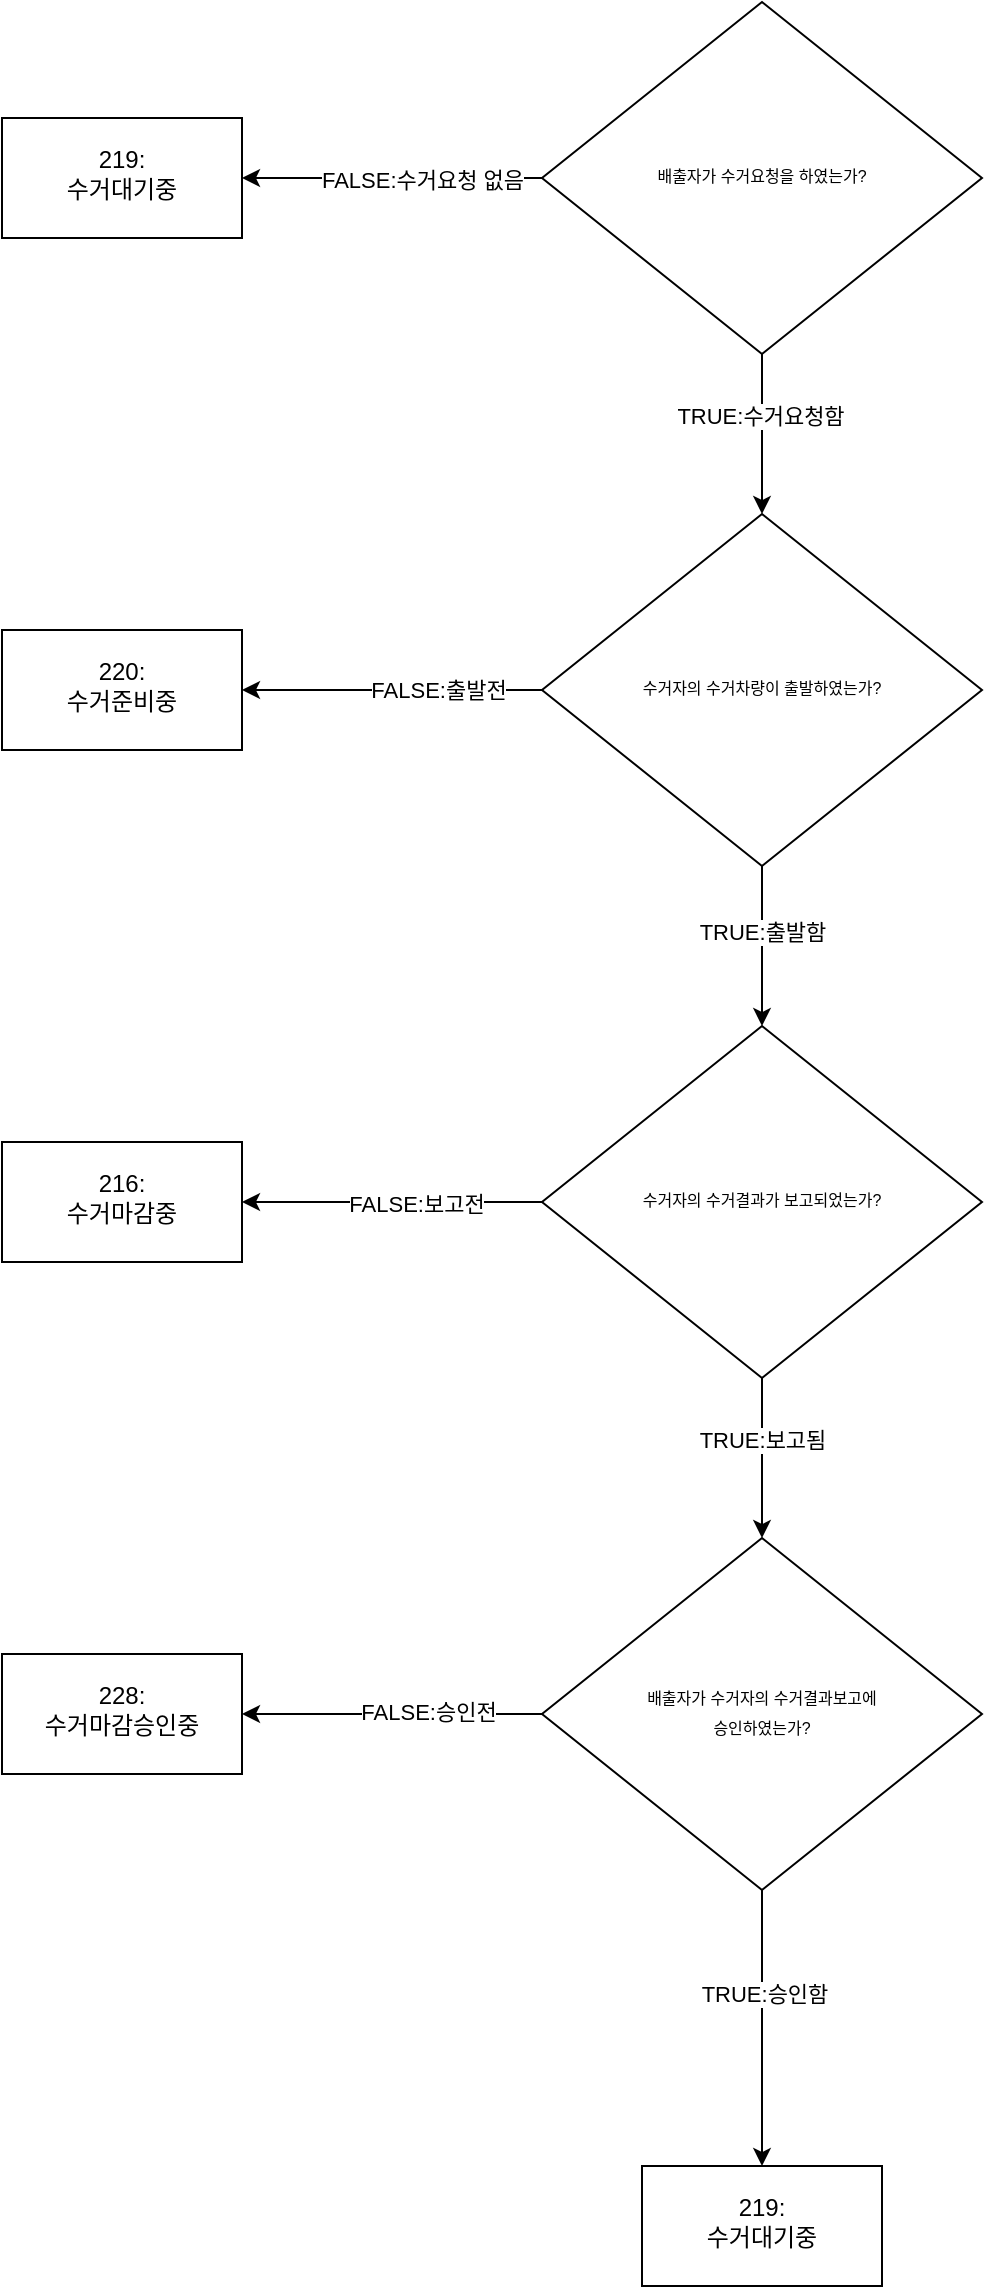 <mxfile version="16.5.6" type="device"><diagram id="eczhi6ghh2_ACMxMQMwE" name="Page-1"><mxGraphModel dx="1888" dy="-258" grid="1" gridSize="10" guides="1" tooltips="1" connect="1" arrows="1" fold="1" page="1" pageScale="1" pageWidth="827" pageHeight="1169" math="0" shadow="0"><root><mxCell id="0"/><mxCell id="1" parent="0"/><mxCell id="0gAYFxiCmXb5i1BrprdE-1" value="" style="edgeStyle=orthogonalEdgeStyle;rounded=0;orthogonalLoop=1;jettySize=auto;html=1;" edge="1" parent="1" source="0gAYFxiCmXb5i1BrprdE-5" target="0gAYFxiCmXb5i1BrprdE-6"><mxGeometry relative="1" as="geometry"/></mxCell><mxCell id="0gAYFxiCmXb5i1BrprdE-2" value="FALSE:수거요청 없음" style="edgeLabel;html=1;align=center;verticalAlign=middle;resizable=0;points=[];" vertex="1" connectable="0" parent="0gAYFxiCmXb5i1BrprdE-1"><mxGeometry x="-0.191" y="1" relative="1" as="geometry"><mxPoint as="offset"/></mxGeometry></mxCell><mxCell id="0gAYFxiCmXb5i1BrprdE-3" value="" style="edgeStyle=orthogonalEdgeStyle;rounded=0;orthogonalLoop=1;jettySize=auto;html=1;" edge="1" parent="1" source="0gAYFxiCmXb5i1BrprdE-5" target="0gAYFxiCmXb5i1BrprdE-11"><mxGeometry relative="1" as="geometry"/></mxCell><mxCell id="0gAYFxiCmXb5i1BrprdE-4" value="TRUE:수거요청함" style="edgeLabel;html=1;align=center;verticalAlign=middle;resizable=0;points=[];" vertex="1" connectable="0" parent="0gAYFxiCmXb5i1BrprdE-3"><mxGeometry x="-0.24" y="-1" relative="1" as="geometry"><mxPoint as="offset"/></mxGeometry></mxCell><mxCell id="0gAYFxiCmXb5i1BrprdE-5" value="&lt;span style=&quot;font-size: 8px&quot;&gt;배출자가 수거요청을 하였는가?&lt;br&gt;&lt;/span&gt;" style="rhombus;whiteSpace=wrap;html=1;shadow=0;fontFamily=Helvetica;fontSize=12;align=center;strokeWidth=1;spacing=6;spacingTop=-4;" vertex="1" parent="1"><mxGeometry x="450" y="2350" width="220" height="176" as="geometry"/></mxCell><mxCell id="0gAYFxiCmXb5i1BrprdE-6" value="219:&lt;br&gt;수거대기중" style="whiteSpace=wrap;html=1;shadow=0;strokeWidth=1;spacing=6;spacingTop=-4;" vertex="1" parent="1"><mxGeometry x="180" y="2408" width="120" height="60" as="geometry"/></mxCell><mxCell id="0gAYFxiCmXb5i1BrprdE-7" value="" style="edgeStyle=orthogonalEdgeStyle;rounded=0;orthogonalLoop=1;jettySize=auto;html=1;" edge="1" parent="1" source="0gAYFxiCmXb5i1BrprdE-11" target="0gAYFxiCmXb5i1BrprdE-12"><mxGeometry relative="1" as="geometry"/></mxCell><mxCell id="0gAYFxiCmXb5i1BrprdE-8" value="FALSE:출발전" style="edgeLabel;html=1;align=center;verticalAlign=middle;resizable=0;points=[];" vertex="1" connectable="0" parent="0gAYFxiCmXb5i1BrprdE-7"><mxGeometry x="-0.301" relative="1" as="geometry"><mxPoint as="offset"/></mxGeometry></mxCell><mxCell id="0gAYFxiCmXb5i1BrprdE-9" value="" style="edgeStyle=orthogonalEdgeStyle;rounded=0;orthogonalLoop=1;jettySize=auto;html=1;" edge="1" parent="1" source="0gAYFxiCmXb5i1BrprdE-11" target="0gAYFxiCmXb5i1BrprdE-17"><mxGeometry relative="1" as="geometry"/></mxCell><mxCell id="0gAYFxiCmXb5i1BrprdE-10" value="TRUE:출발함" style="edgeLabel;html=1;align=center;verticalAlign=middle;resizable=0;points=[];" vertex="1" connectable="0" parent="0gAYFxiCmXb5i1BrprdE-9"><mxGeometry x="-0.18" relative="1" as="geometry"><mxPoint as="offset"/></mxGeometry></mxCell><mxCell id="0gAYFxiCmXb5i1BrprdE-11" value="&lt;span style=&quot;font-size: 8px&quot;&gt;수거자의 수거차량이 출발하였는가?&lt;br&gt;&lt;/span&gt;" style="rhombus;whiteSpace=wrap;html=1;shadow=0;fontFamily=Helvetica;fontSize=12;align=center;strokeWidth=1;spacing=6;spacingTop=-4;" vertex="1" parent="1"><mxGeometry x="450" y="2606" width="220" height="176" as="geometry"/></mxCell><mxCell id="0gAYFxiCmXb5i1BrprdE-12" value="220:&lt;br&gt;수거준비중" style="whiteSpace=wrap;html=1;shadow=0;strokeWidth=1;spacing=6;spacingTop=-4;" vertex="1" parent="1"><mxGeometry x="180" y="2664" width="120" height="60" as="geometry"/></mxCell><mxCell id="0gAYFxiCmXb5i1BrprdE-13" value="" style="edgeStyle=orthogonalEdgeStyle;rounded=0;orthogonalLoop=1;jettySize=auto;html=1;" edge="1" parent="1" source="0gAYFxiCmXb5i1BrprdE-17" target="0gAYFxiCmXb5i1BrprdE-18"><mxGeometry relative="1" as="geometry"/></mxCell><mxCell id="0gAYFxiCmXb5i1BrprdE-14" value="FALSE:보고전" style="edgeLabel;html=1;align=center;verticalAlign=middle;resizable=0;points=[];" vertex="1" connectable="0" parent="0gAYFxiCmXb5i1BrprdE-13"><mxGeometry x="-0.154" y="1" relative="1" as="geometry"><mxPoint as="offset"/></mxGeometry></mxCell><mxCell id="0gAYFxiCmXb5i1BrprdE-15" value="" style="edgeStyle=orthogonalEdgeStyle;rounded=0;orthogonalLoop=1;jettySize=auto;html=1;" edge="1" parent="1" source="0gAYFxiCmXb5i1BrprdE-17" target="0gAYFxiCmXb5i1BrprdE-23"><mxGeometry relative="1" as="geometry"/></mxCell><mxCell id="0gAYFxiCmXb5i1BrprdE-16" value="TRUE:보고됨" style="edgeLabel;html=1;align=center;verticalAlign=middle;resizable=0;points=[];" vertex="1" connectable="0" parent="0gAYFxiCmXb5i1BrprdE-15"><mxGeometry x="-0.24" relative="1" as="geometry"><mxPoint as="offset"/></mxGeometry></mxCell><mxCell id="0gAYFxiCmXb5i1BrprdE-17" value="&lt;span style=&quot;font-size: 8px&quot;&gt;수거자의 수거결과가 보고되었는가?&lt;br&gt;&lt;/span&gt;" style="rhombus;whiteSpace=wrap;html=1;shadow=0;fontFamily=Helvetica;fontSize=12;align=center;strokeWidth=1;spacing=6;spacingTop=-4;" vertex="1" parent="1"><mxGeometry x="450" y="2862" width="220" height="176" as="geometry"/></mxCell><mxCell id="0gAYFxiCmXb5i1BrprdE-18" value="216:&lt;br&gt;수거마감중" style="whiteSpace=wrap;html=1;shadow=0;strokeWidth=1;spacing=6;spacingTop=-4;" vertex="1" parent="1"><mxGeometry x="180" y="2920" width="120" height="60" as="geometry"/></mxCell><mxCell id="0gAYFxiCmXb5i1BrprdE-19" value="" style="edgeStyle=orthogonalEdgeStyle;rounded=0;orthogonalLoop=1;jettySize=auto;html=1;" edge="1" parent="1" source="0gAYFxiCmXb5i1BrprdE-23" target="0gAYFxiCmXb5i1BrprdE-24"><mxGeometry relative="1" as="geometry"/></mxCell><mxCell id="0gAYFxiCmXb5i1BrprdE-20" value="FALSE:승인전" style="edgeLabel;html=1;align=center;verticalAlign=middle;resizable=0;points=[];" vertex="1" connectable="0" parent="0gAYFxiCmXb5i1BrprdE-19"><mxGeometry x="-0.24" y="-1" relative="1" as="geometry"><mxPoint as="offset"/></mxGeometry></mxCell><mxCell id="0gAYFxiCmXb5i1BrprdE-21" value="" style="edgeStyle=orthogonalEdgeStyle;rounded=0;orthogonalLoop=1;jettySize=auto;html=1;" edge="1" parent="1" source="0gAYFxiCmXb5i1BrprdE-23" target="0gAYFxiCmXb5i1BrprdE-25"><mxGeometry relative="1" as="geometry"/></mxCell><mxCell id="0gAYFxiCmXb5i1BrprdE-22" value="TRUE:승인함" style="edgeLabel;html=1;align=center;verticalAlign=middle;resizable=0;points=[];" vertex="1" connectable="0" parent="0gAYFxiCmXb5i1BrprdE-21"><mxGeometry x="-0.249" y="1" relative="1" as="geometry"><mxPoint as="offset"/></mxGeometry></mxCell><mxCell id="0gAYFxiCmXb5i1BrprdE-23" value="&lt;span style=&quot;font-size: 8px&quot;&gt;배출자가 수거자의 수거결과보고에&lt;br&gt;승인하였는가?&lt;br&gt;&lt;/span&gt;" style="rhombus;whiteSpace=wrap;html=1;shadow=0;fontFamily=Helvetica;fontSize=12;align=center;strokeWidth=1;spacing=6;spacingTop=-4;" vertex="1" parent="1"><mxGeometry x="450" y="3118" width="220" height="176" as="geometry"/></mxCell><mxCell id="0gAYFxiCmXb5i1BrprdE-24" value="228:&lt;br&gt;수거마감승인중" style="whiteSpace=wrap;html=1;shadow=0;strokeWidth=1;spacing=6;spacingTop=-4;" vertex="1" parent="1"><mxGeometry x="180" y="3176" width="120" height="60" as="geometry"/></mxCell><mxCell id="0gAYFxiCmXb5i1BrprdE-25" value="219:&lt;br&gt;수거대기중" style="whiteSpace=wrap;html=1;shadow=0;strokeWidth=1;spacing=6;spacingTop=-4;" vertex="1" parent="1"><mxGeometry x="500" y="3432" width="120" height="60" as="geometry"/></mxCell></root></mxGraphModel></diagram></mxfile>